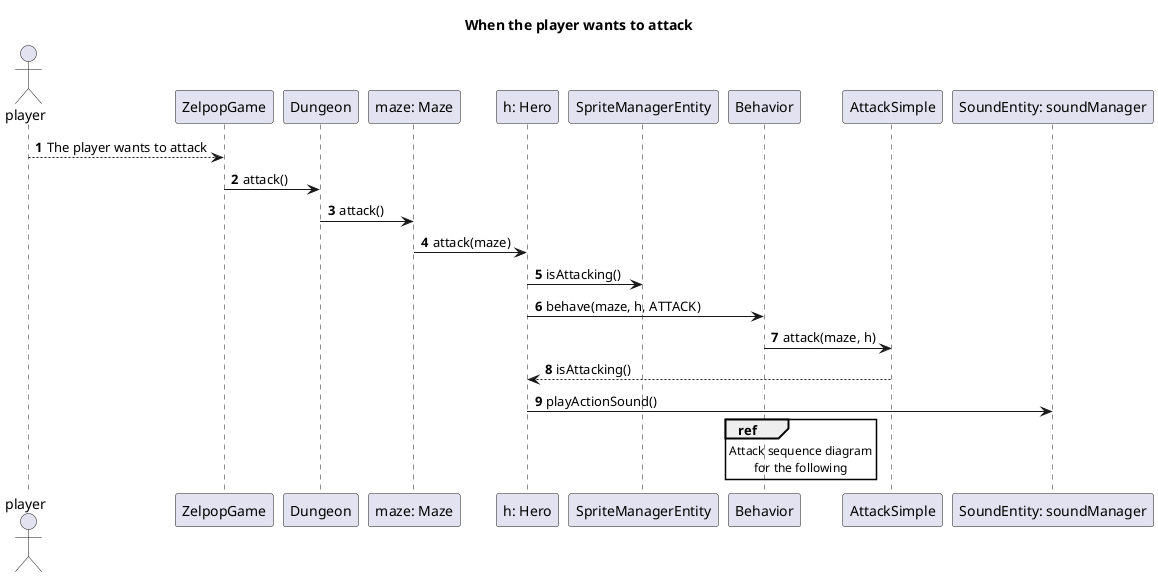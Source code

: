 @startuml

title When the player wants to attack
autonumber

actor player

participant ZelpopGame as z
participant Dungeon as d
participant "maze: Maze" as m
participant "h: Hero" as h
participant "SpriteManagerEntity" as sme
participant Behavior as b
participant AttackSimple as as
participant "SoundEntity: soundManager" as s


player --> z: The player wants to attack

z -> d: attack()

d -> m: attack()

m -> h: attack(maze)

h -> sme: isAttacking()

h -> b: behave(maze, h, ATTACK)

b -> as: attack(maze, h)

as --> h: isAttacking()

h -> s: playActionSound()

ref over b
    Attack sequence diagram
    for the following
end ref

@enduml